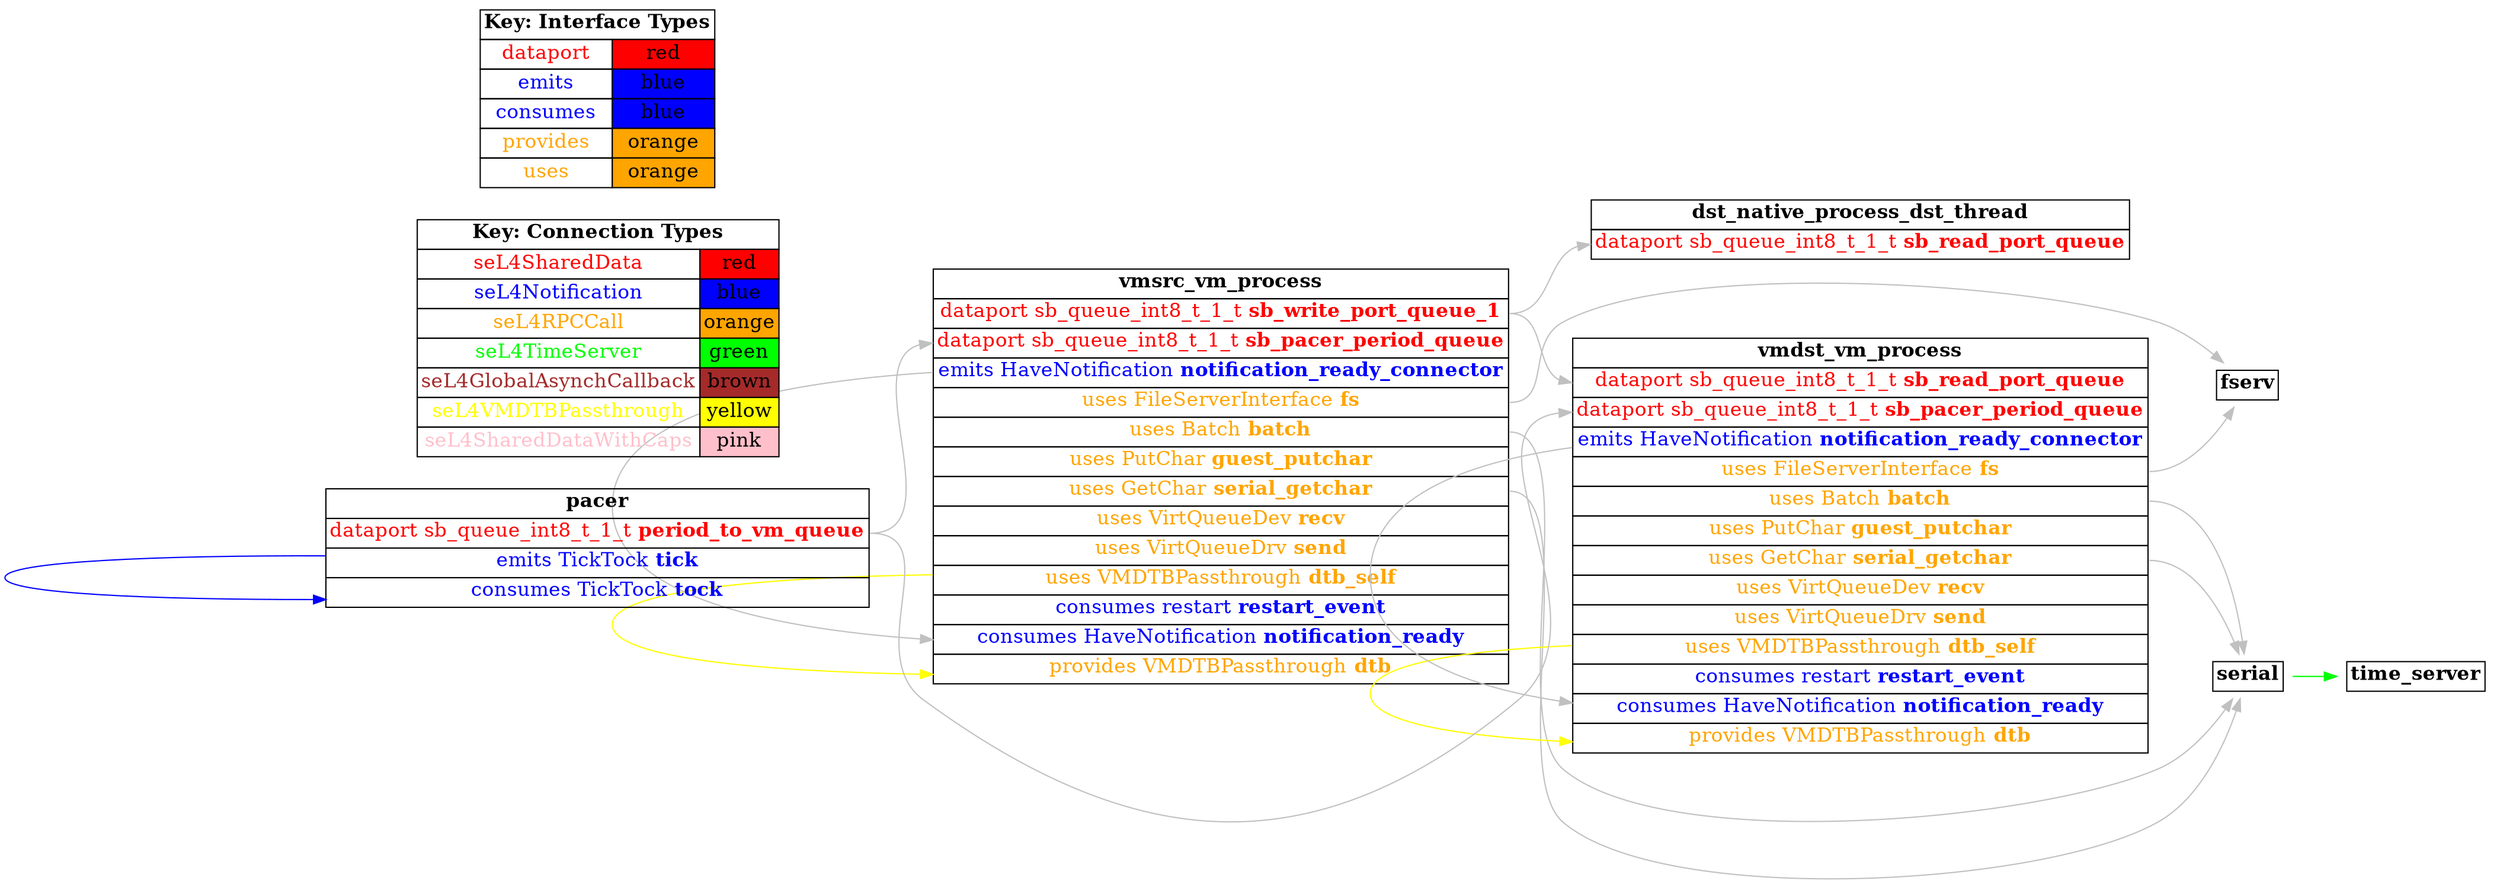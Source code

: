 digraph g {
graph [
  overlap = false,
  rankdir = "LR"
];
node [
  fontsize = "16",
  shape = "ellipse"
];
edge [
];

vmsrc_vm_process [
  label=<
    <TABLE BORDER="0" CELLBORDER="1" CELLSPACING="0">
      <TR><TD><B>vmsrc_vm_process</B></TD></TR>
      <TR><TD PORT="sb_write_port_queue_1"><FONT COLOR="red">dataport sb_queue_int8_t_1_t <B>sb_write_port_queue_1</B></FONT></TD></TR>
      <TR><TD PORT="sb_pacer_period_queue"><FONT COLOR="red">dataport sb_queue_int8_t_1_t <B>sb_pacer_period_queue</B></FONT></TD></TR>
      <TR><TD PORT="notification_ready_connector"><FONT COLOR="blue">emits HaveNotification <B>notification_ready_connector</B></FONT></TD></TR>
      <TR><TD PORT="fs"><FONT COLOR="orange">uses FileServerInterface <B>fs</B></FONT></TD></TR>
      <TR><TD PORT="batch"><FONT COLOR="orange">uses Batch <B>batch</B></FONT></TD></TR>
      <TR><TD PORT="guest_putchar"><FONT COLOR="orange">uses PutChar <B>guest_putchar</B></FONT></TD></TR>
      <TR><TD PORT="serial_getchar"><FONT COLOR="orange">uses GetChar <B>serial_getchar</B></FONT></TD></TR>
      <TR><TD PORT="recv"><FONT COLOR="orange">uses VirtQueueDev <B>recv</B></FONT></TD></TR>
      <TR><TD PORT="send"><FONT COLOR="orange">uses VirtQueueDrv <B>send</B></FONT></TD></TR>
      <TR><TD PORT="dtb_self"><FONT COLOR="orange">uses VMDTBPassthrough <B>dtb_self</B></FONT></TD></TR>
      <TR><TD PORT="restart_event"><FONT COLOR="blue">consumes restart <B>restart_event</B></FONT></TD></TR>
      <TR><TD PORT="notification_ready"><FONT COLOR="blue">consumes HaveNotification <B>notification_ready</B></FONT></TD></TR>
      <TR><TD PORT="dtb"><FONT COLOR="orange">provides VMDTBPassthrough <B>dtb</B></FONT></TD></TR>"
    </TABLE>
  >
  shape=plaintext
];

fserv [
  label=<
    <TABLE BORDER="0" CELLBORDER="1" CELLSPACING="0">
      <TR><TD><B>fserv</B></TD></TR>"
    </TABLE>
  >
  shape=plaintext
];

serial [
  label=<
    <TABLE BORDER="0" CELLBORDER="1" CELLSPACING="0">
      <TR><TD><B>serial</B></TD></TR>"
    </TABLE>
  >
  shape=plaintext
];

time_server [
  label=<
    <TABLE BORDER="0" CELLBORDER="1" CELLSPACING="0">
      <TR><TD><B>time_server</B></TD></TR>"
    </TABLE>
  >
  shape=plaintext
];

vmdst_vm_process [
  label=<
    <TABLE BORDER="0" CELLBORDER="1" CELLSPACING="0">
      <TR><TD><B>vmdst_vm_process</B></TD></TR>
      <TR><TD PORT="sb_read_port_queue"><FONT COLOR="red">dataport sb_queue_int8_t_1_t <B>sb_read_port_queue</B></FONT></TD></TR>
      <TR><TD PORT="sb_pacer_period_queue"><FONT COLOR="red">dataport sb_queue_int8_t_1_t <B>sb_pacer_period_queue</B></FONT></TD></TR>
      <TR><TD PORT="notification_ready_connector"><FONT COLOR="blue">emits HaveNotification <B>notification_ready_connector</B></FONT></TD></TR>
      <TR><TD PORT="fs"><FONT COLOR="orange">uses FileServerInterface <B>fs</B></FONT></TD></TR>
      <TR><TD PORT="batch"><FONT COLOR="orange">uses Batch <B>batch</B></FONT></TD></TR>
      <TR><TD PORT="guest_putchar"><FONT COLOR="orange">uses PutChar <B>guest_putchar</B></FONT></TD></TR>
      <TR><TD PORT="serial_getchar"><FONT COLOR="orange">uses GetChar <B>serial_getchar</B></FONT></TD></TR>
      <TR><TD PORT="recv"><FONT COLOR="orange">uses VirtQueueDev <B>recv</B></FONT></TD></TR>
      <TR><TD PORT="send"><FONT COLOR="orange">uses VirtQueueDrv <B>send</B></FONT></TD></TR>
      <TR><TD PORT="dtb_self"><FONT COLOR="orange">uses VMDTBPassthrough <B>dtb_self</B></FONT></TD></TR>
      <TR><TD PORT="restart_event"><FONT COLOR="blue">consumes restart <B>restart_event</B></FONT></TD></TR>
      <TR><TD PORT="notification_ready"><FONT COLOR="blue">consumes HaveNotification <B>notification_ready</B></FONT></TD></TR>
      <TR><TD PORT="dtb"><FONT COLOR="orange">provides VMDTBPassthrough <B>dtb</B></FONT></TD></TR>"
    </TABLE>
  >
  shape=plaintext
];

dst_native_process_dst_thread [
  label=<
    <TABLE BORDER="0" CELLBORDER="1" CELLSPACING="0">
      <TR><TD><B>dst_native_process_dst_thread</B></TD></TR>
      <TR><TD PORT="sb_read_port_queue"><FONT COLOR="red">dataport sb_queue_int8_t_1_t <B>sb_read_port_queue</B></FONT></TD></TR>"
    </TABLE>
  >
  shape=plaintext
];

pacer [
  label=<
    <TABLE BORDER="0" CELLBORDER="1" CELLSPACING="0">
      <TR><TD><B>pacer</B></TD></TR>
      <TR><TD PORT="period_to_vm_queue"><FONT COLOR="red">dataport sb_queue_int8_t_1_t <B>period_to_vm_queue</B></FONT></TD></TR>
      <TR><TD PORT="tick"><FONT COLOR="blue">emits TickTock <B>tick</B></FONT></TD></TR>
      <TR><TD PORT="tock"><FONT COLOR="blue">consumes TickTock <B>tock</B></FONT></TD></TR>"
    </TABLE>
  >
  shape=plaintext
];

connectiontypekey [
  label=<
   <TABLE BORDER="0" CELLBORDER="1" CELLSPACING="0">
     <TR><TD COLSPAN="2"><B>Key: Connection Types</B></TD></TR>
     <TR><TD><FONT COLOR="red">seL4SharedData</FONT></TD><TD BGCOLOR="red">red</TD></TR>
     <TR><TD><FONT COLOR="blue">seL4Notification</FONT></TD><TD BGCOLOR="blue">blue</TD></TR>
     <TR><TD><FONT COLOR="orange">seL4RPCCall</FONT></TD><TD BGCOLOR="orange">orange</TD></TR>
     <TR><TD><FONT COLOR="green">seL4TimeServer</FONT></TD><TD BGCOLOR="green">green</TD></TR>
     <TR><TD><FONT COLOR="brown">seL4GlobalAsynchCallback</FONT></TD><TD BGCOLOR="brown">brown</TD></TR>
     <TR><TD><FONT COLOR="yellow">seL4VMDTBPassthrough</FONT></TD><TD BGCOLOR="yellow">yellow</TD></TR>
     <TR><TD><FONT COLOR="pink">seL4SharedDataWithCaps</FONT></TD><TD BGCOLOR="pink">pink</TD></TR>
   </TABLE>
  >
  shape=plaintext
];

interfacetypekey [
  label=<
   <TABLE BORDER="0" CELLBORDER="1" CELLSPACING="0">
     <TR><TD COLSPAN="2"><B>Key: Interface Types</B></TD></TR>
     <TR><TD><FONT COLOR="red">dataport</FONT></TD><TD BGCOLOR="red">red</TD></TR>
     <TR><TD><FONT COLOR="blue">emits</FONT></TD><TD BGCOLOR="blue">blue</TD></TR>
     <TR><TD><FONT COLOR="blue">consumes</FONT></TD><TD BGCOLOR="blue">blue</TD></TR>
     <TR><TD><FONT COLOR="orange">provides</FONT></TD><TD BGCOLOR="orange">orange</TD></TR>
     <TR><TD><FONT COLOR="orange">uses</FONT></TD><TD BGCOLOR="orange">orange</TD></TR>
   </TABLE>
  >
  shape=plaintext
];

"vmsrc_vm_process":dtb_self -> "vmsrc_vm_process":dtb [
  color="yellow"
  //label = "seL4VMDTBPassthrough"
  id = conn1

];

"vmsrc_vm_process":fs -> "fserv":fs_ctrl [
  color="grey"
  //label = "seL4RPCDataport"
  id = fsvmsrc_vm_process

];

"vmsrc_vm_process":notification_ready_connector -> "vmsrc_vm_process":notification_ready [
  color="grey"
  //label = "seL4GlobalAsynch"
  id = notify_ready_vmsrc_vm_process

];

"serial":timeout -> "time_server":the_timer [
  color="green"
  //label = "seL4TimeServer"
  id = serialserver_timer

];

"vmsrc_vm_process":batch -> "serial":processed_batch [
  color="grey"
  //label = "seL4SerialServer"
  id = serial_vmsrc_vm_process

];

"vmsrc_vm_process":serial_getchar -> "serial":getchar [
  color="grey"
  //label = "seL4SerialServer"
  id = serial_input_vmsrc_vm_process

];

"vmdst_vm_process":dtb_self -> "vmdst_vm_process":dtb [
  color="yellow"
  //label = "seL4VMDTBPassthrough"
  id = conn2

];

"vmdst_vm_process":fs -> "fserv":fs_ctrl [
  color="grey"
  //label = "seL4RPCDataport"
  id = fsvmdst_vm_process

];

"vmdst_vm_process":notification_ready_connector -> "vmdst_vm_process":notification_ready [
  color="grey"
  //label = "seL4GlobalAsynch"
  id = notify_ready_vmdst_vm_process

];

"vmdst_vm_process":batch -> "serial":processed_batch [
  color="grey"
  //label = "seL4SerialServer"
  id = serial_vmdst_vm_process

];

"vmdst_vm_process":serial_getchar -> "serial":getchar [
  color="grey"
  //label = "seL4SerialServer"
  id = serial_input_vmdst_vm_process

];

"vmsrc_vm_process":sb_write_port_queue_1 -> "vmdst_vm_process":sb_read_port_queue [
  color="grey"
  //label = "CASE_AADL_EventDataport"
  id = conn3

];

"vmsrc_vm_process":sb_write_port_queue_1 -> "dst_native_process_dst_thread":sb_read_port_queue [
  color="grey"
  //label = "CASE_AADL_EventDataport"
  id = conn3

];

"pacer":tick -> "pacer":tock [
  color="blue"
  //label = "seL4Notification"
  id = conn4

];

"pacer":period_to_vm_queue -> "vmsrc_vm_process":sb_pacer_period_queue [
  color="grey"
  //label = "CASE_AADL_EventDataport"
  id = conn5

];

"pacer":period_to_vm_queue -> "vmdst_vm_process":sb_pacer_period_queue [
  color="grey"
  //label = "CASE_AADL_EventDataport"
  id = conn5

];

}